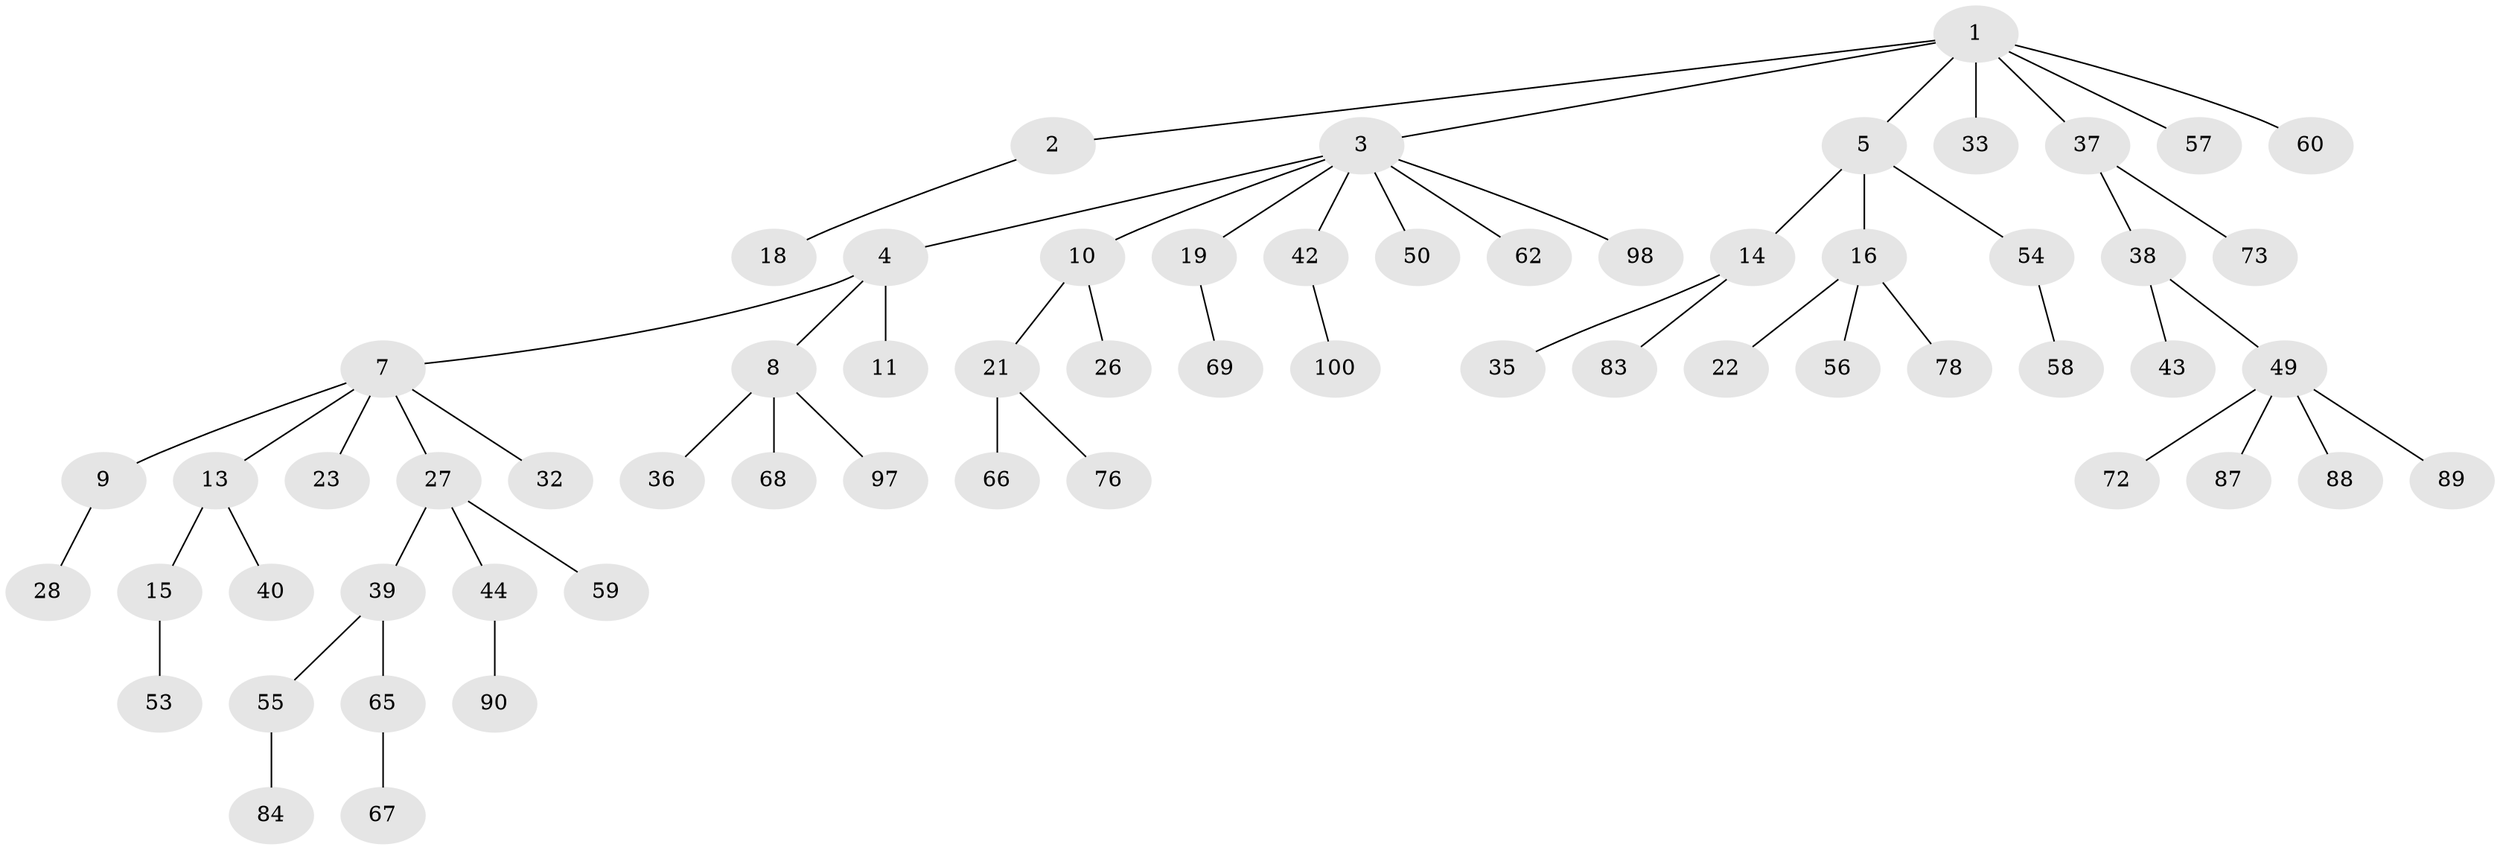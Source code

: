 // original degree distribution, {6: 0.01, 3: 0.15, 8: 0.01, 2: 0.22, 5: 0.01, 4: 0.08, 7: 0.01, 1: 0.51}
// Generated by graph-tools (version 1.1) at 2025/11/02/21/25 10:11:10]
// undirected, 62 vertices, 61 edges
graph export_dot {
graph [start="1"]
  node [color=gray90,style=filled];
  1 [super="+17"];
  2 [super="+80"];
  3 [super="+52"];
  4 [super="+6"];
  5 [super="+51"];
  7 [super="+92"];
  8 [super="+47"];
  9 [super="+81"];
  10 [super="+20"];
  11 [super="+12"];
  13 [super="+91"];
  14 [super="+71"];
  15 [super="+34"];
  16 [super="+30"];
  18 [super="+77"];
  19 [super="+25"];
  21 [super="+31"];
  22 [super="+24"];
  23 [super="+85"];
  26;
  27 [super="+29"];
  28;
  32 [super="+45"];
  33 [super="+94"];
  35 [super="+46"];
  36 [super="+82"];
  37 [super="+41"];
  38 [super="+96"];
  39;
  40 [super="+99"];
  42 [super="+64"];
  43 [super="+61"];
  44 [super="+48"];
  49 [super="+70"];
  50;
  53;
  54 [super="+63"];
  55 [super="+93"];
  56;
  57;
  58 [super="+75"];
  59;
  60;
  62;
  65 [super="+86"];
  66;
  67;
  68 [super="+74"];
  69;
  72;
  73 [super="+79"];
  76;
  78;
  83;
  84;
  87;
  88;
  89;
  90 [super="+95"];
  97;
  98;
  100;
  1 -- 2;
  1 -- 3;
  1 -- 5;
  1 -- 57;
  1 -- 60;
  1 -- 37;
  1 -- 33;
  2 -- 18;
  3 -- 4;
  3 -- 10;
  3 -- 19;
  3 -- 42;
  3 -- 50;
  3 -- 62;
  3 -- 98;
  4 -- 8;
  4 -- 11;
  4 -- 7;
  5 -- 14;
  5 -- 16;
  5 -- 54;
  7 -- 9;
  7 -- 13;
  7 -- 23;
  7 -- 27;
  7 -- 32;
  8 -- 36;
  8 -- 97;
  8 -- 68;
  9 -- 28;
  10 -- 26;
  10 -- 21;
  13 -- 15;
  13 -- 40;
  14 -- 35;
  14 -- 83;
  15 -- 53;
  16 -- 22;
  16 -- 56;
  16 -- 78;
  19 -- 69;
  21 -- 66;
  21 -- 76;
  27 -- 39;
  27 -- 59;
  27 -- 44;
  37 -- 38;
  37 -- 73;
  38 -- 43;
  38 -- 49;
  39 -- 55;
  39 -- 65;
  42 -- 100;
  44 -- 90;
  49 -- 72;
  49 -- 88;
  49 -- 89;
  49 -- 87;
  54 -- 58;
  55 -- 84;
  65 -- 67;
}
